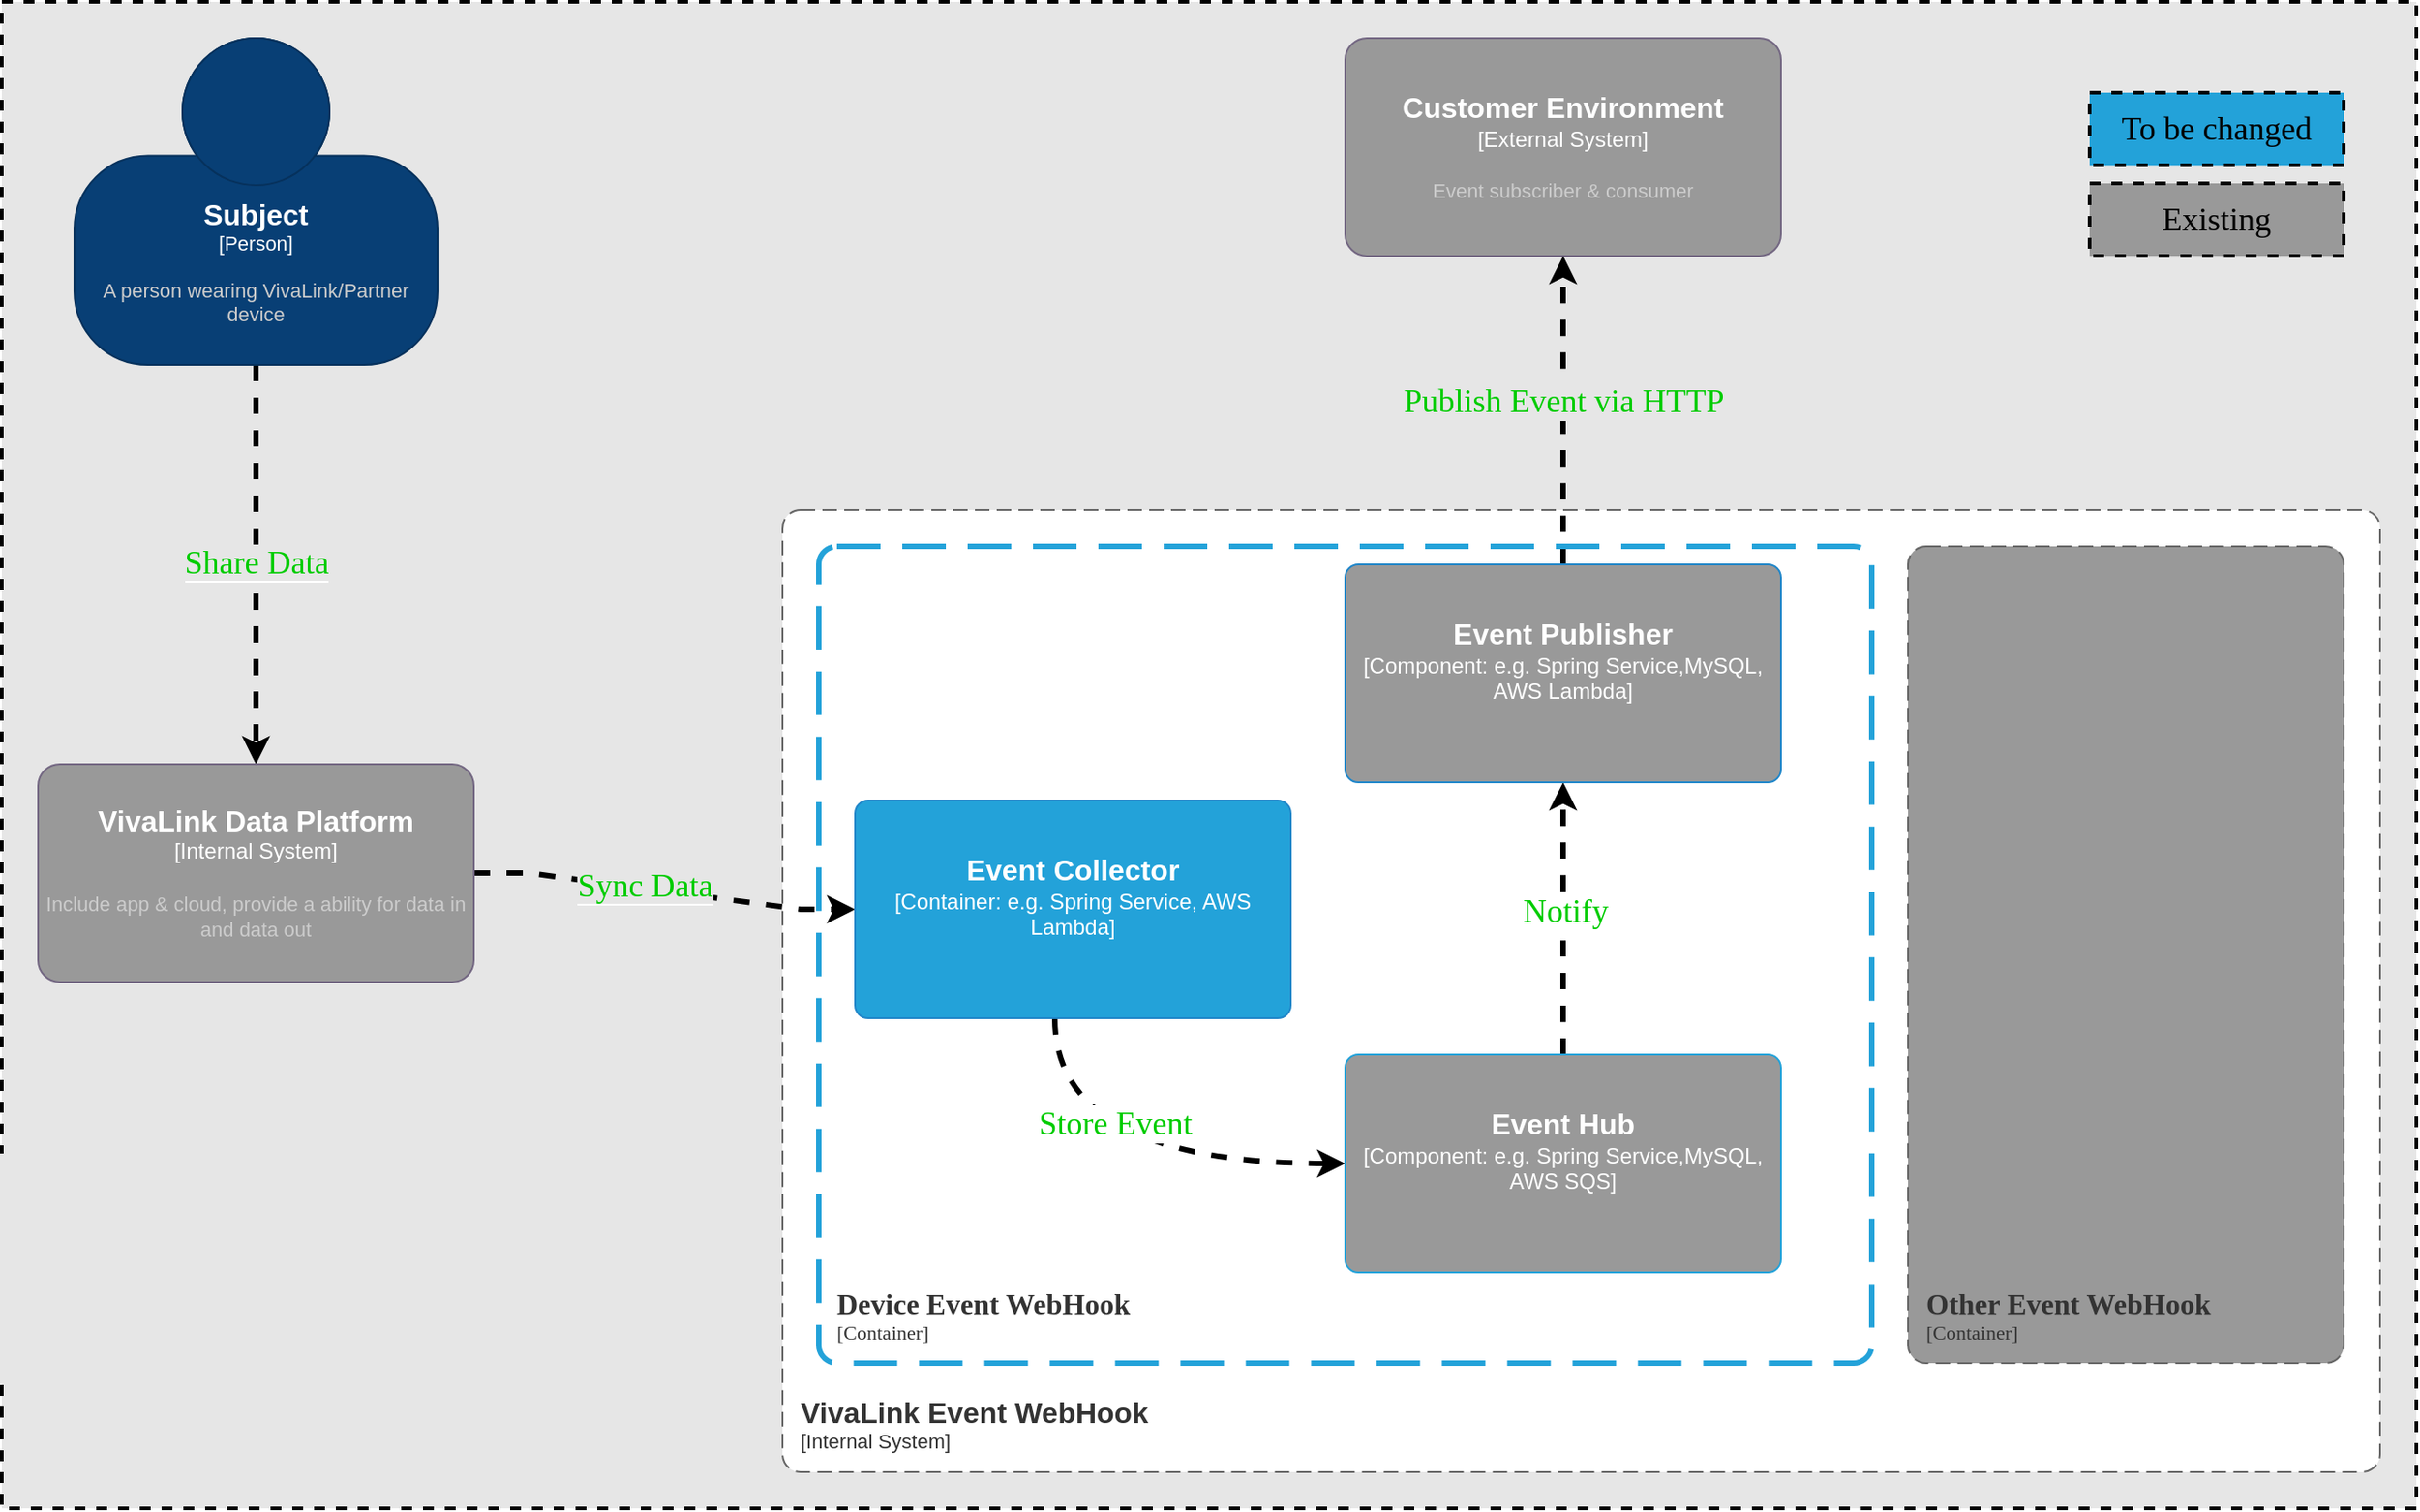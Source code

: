 <mxfile version="20.5.3" type="github">
  <diagram id="m2yf274t8tq8ouvesx9-" name="Page-1">
    <mxGraphModel dx="1426" dy="1963" grid="1" gridSize="10" guides="1" tooltips="1" connect="1" arrows="1" fold="1" page="1" pageScale="1" pageWidth="827" pageHeight="1169" math="0" shadow="0">
      <root>
        <mxCell id="0" />
        <mxCell id="1" parent="0" />
        <mxCell id="TOB8HUzxCa0lJRpBpMYs-30" value="" style="rounded=0;whiteSpace=wrap;html=1;dashed=1;labelBackgroundColor=none;strokeColor=#000000;strokeWidth=2;fontFamily=Comic Sans MS;fontSize=18;fontColor=#000000;fillColor=#E6E6E6;" parent="1" vertex="1">
          <mxGeometry x="30" y="-20" width="1330" height="830" as="geometry" />
        </mxCell>
        <object placeholders="1" c4Name="VivaLink Event WebHook" c4Type="SystemScopeBoundary" c4Application="Internal System" label="&lt;font style=&quot;font-size: 16px&quot;&gt;&lt;b&gt;&lt;div style=&quot;text-align: left&quot;&gt;%c4Name%&lt;/div&gt;&lt;/b&gt;&lt;/font&gt;&lt;div style=&quot;text-align: left&quot;&gt;[%c4Application%]&lt;/div&gt;" id="TOB8HUzxCa0lJRpBpMYs-7">
          <mxCell style="rounded=1;fontSize=11;whiteSpace=wrap;html=1;dashed=1;arcSize=20;fillColor=#FFFFFF;strokeColor=#666666;fontColor=#333333;labelBackgroundColor=none;align=left;verticalAlign=bottom;labelBorderColor=none;spacingTop=0;spacing=10;dashPattern=8 4;metaEdit=1;rotatable=0;perimeter=rectanglePerimeter;noLabel=0;labelPadding=0;allowArrows=0;connectable=0;expand=0;recursiveResize=0;editable=1;pointerEvents=0;absoluteArcSize=1;points=[[0.25,0,0],[0.5,0,0],[0.75,0,0],[1,0.25,0],[1,0.5,0],[1,0.75,0],[0.75,1,0],[0.5,1,0],[0.25,1,0],[0,0.75,0],[0,0.5,0],[0,0.25,0]];" parent="1" vertex="1">
            <mxGeometry x="460" y="260" width="880" height="530" as="geometry" />
          </mxCell>
        </object>
        <mxCell id="TOB8HUzxCa0lJRpBpMYs-12" style="edgeStyle=orthogonalEdgeStyle;rounded=0;orthogonalLoop=1;jettySize=auto;html=1;dashed=1;strokeWidth=3;" parent="1" source="TOB8HUzxCa0lJRpBpMYs-1" target="TOB8HUzxCa0lJRpBpMYs-6" edge="1">
          <mxGeometry relative="1" as="geometry" />
        </mxCell>
        <mxCell id="TOB8HUzxCa0lJRpBpMYs-13" value="&lt;font color=&quot;#00cc00&quot; style=&quot;font-size: 18px; background-color: rgb(230, 230, 230);&quot; face=&quot;Comic Sans MS&quot;&gt;Share Data&lt;/font&gt;" style="edgeLabel;html=1;align=center;verticalAlign=middle;resizable=0;points=[];" parent="TOB8HUzxCa0lJRpBpMYs-12" vertex="1" connectable="0">
          <mxGeometry x="-0.013" relative="1" as="geometry">
            <mxPoint as="offset" />
          </mxGeometry>
        </mxCell>
        <object placeholders="1" c4Name="Subject" c4Type="Person" c4Description="A person wearing VivaLink/Partner device" label="&lt;font style=&quot;font-size: 16px&quot;&gt;&lt;b&gt;%c4Name%&lt;/b&gt;&lt;/font&gt;&lt;div&gt;[%c4Type%]&lt;/div&gt;&lt;br&gt;&lt;div&gt;&lt;font style=&quot;font-size: 11px&quot;&gt;&lt;font color=&quot;#cccccc&quot;&gt;%c4Description%&lt;/font&gt;&lt;/div&gt;" id="TOB8HUzxCa0lJRpBpMYs-1">
          <mxCell style="html=1;fontSize=11;dashed=0;whiteSpace=wrap;fillColor=#083F75;strokeColor=#06315C;fontColor=#ffffff;shape=mxgraph.c4.person2;align=center;metaEdit=1;points=[[0.5,0,0],[1,0.5,0],[1,0.75,0],[0.75,1,0],[0.5,1,0],[0.25,1,0],[0,0.75,0],[0,0.5,0]];resizable=0;" parent="1" vertex="1">
            <mxGeometry x="70" width="200" height="180" as="geometry" />
          </mxCell>
        </object>
        <object placeholders="1" c4Name="Customer Environment" c4Type="External System" c4Description="Event subscriber &amp; consumer" label="&lt;font style=&quot;font-size: 16px&quot;&gt;&lt;b&gt;%c4Name%&lt;/b&gt;&lt;/font&gt;&lt;div&gt;[%c4Type%]&lt;/div&gt;&lt;br&gt;&lt;div&gt;&lt;font style=&quot;font-size: 11px&quot;&gt;&lt;font color=&quot;#cccccc&quot;&gt;%c4Description%&lt;/font&gt;&lt;/div&gt;" id="TOB8HUzxCa0lJRpBpMYs-4">
          <mxCell style="rounded=1;whiteSpace=wrap;html=1;labelBackgroundColor=none;fillColor=#999999;fontColor=#ffffff;align=center;arcSize=10;strokeColor=#736782;metaEdit=1;resizable=0;points=[[0.25,0,0],[0.5,0,0],[0.75,0,0],[1,0.25,0],[1,0.5,0],[1,0.75,0],[0.75,1,0],[0.5,1,0],[0.25,1,0],[0,0.75,0],[0,0.5,0],[0,0.25,0]];" parent="1" vertex="1">
            <mxGeometry x="770" width="240" height="120" as="geometry" />
          </mxCell>
        </object>
        <mxCell id="TOB8HUzxCa0lJRpBpMYs-14" style="edgeStyle=entityRelationEdgeStyle;rounded=0;orthogonalLoop=1;jettySize=auto;html=1;fontColor=#000000;exitX=1;exitY=0.5;exitDx=0;exitDy=0;exitPerimeter=0;dashed=1;strokeWidth=3;" parent="1" source="TOB8HUzxCa0lJRpBpMYs-6" target="TOB8HUzxCa0lJRpBpMYs-9" edge="1">
          <mxGeometry relative="1" as="geometry">
            <mxPoint x="470" y="460" as="targetPoint" />
          </mxGeometry>
        </mxCell>
        <mxCell id="TOB8HUzxCa0lJRpBpMYs-15" value="&lt;font color=&quot;#00cc00&quot; face=&quot;Comic Sans MS&quot; style=&quot;font-size: 18px; background-color: rgb(230, 230, 230);&quot;&gt;Sync Data&lt;/font&gt;" style="edgeLabel;html=1;align=center;verticalAlign=middle;resizable=0;points=[];fontColor=#000000;" parent="TOB8HUzxCa0lJRpBpMYs-14" vertex="1" connectable="0">
          <mxGeometry x="-0.111" y="2" relative="1" as="geometry">
            <mxPoint as="offset" />
          </mxGeometry>
        </mxCell>
        <object placeholders="1" c4Name="VivaLink Data Platform" c4Type="Internal System" c4Description="Include app &amp; cloud, provide a ability for data in and data out" label="&lt;font style=&quot;font-size: 16px&quot;&gt;&lt;b&gt;%c4Name%&lt;/b&gt;&lt;/font&gt;&lt;div&gt;[%c4Type%]&lt;/div&gt;&lt;br&gt;&lt;div&gt;&lt;font style=&quot;font-size: 11px&quot;&gt;&lt;font color=&quot;#cccccc&quot;&gt;%c4Description%&lt;/font&gt;&lt;/div&gt;" id="TOB8HUzxCa0lJRpBpMYs-6">
          <mxCell style="rounded=1;whiteSpace=wrap;html=1;labelBackgroundColor=none;fillColor=#999999;fontColor=#ffffff;align=center;arcSize=10;strokeColor=#736782;metaEdit=1;resizable=0;points=[[0.25,0,0],[0.5,0,0],[0.75,0,0],[1,0.25,0],[1,0.5,0],[1,0.75,0],[0.75,1,0],[0.5,1,0],[0.25,1,0],[0,0.75,0],[0,0.5,0],[0,0.25,0]];" parent="1" vertex="1">
            <mxGeometry x="50" y="400" width="240" height="120" as="geometry" />
          </mxCell>
        </object>
        <mxCell id="TOB8HUzxCa0lJRpBpMYs-18" style="edgeStyle=orthogonalEdgeStyle;rounded=0;orthogonalLoop=1;jettySize=auto;html=1;fontColor=#000000;elbow=vertical;entryX=0;entryY=0.5;entryDx=0;entryDy=0;entryPerimeter=0;curved=1;dashed=1;strokeWidth=3;" parent="1" target="TOB8HUzxCa0lJRpBpMYs-10" edge="1">
          <mxGeometry relative="1" as="geometry">
            <mxPoint x="720" y="640" as="targetPoint" />
            <mxPoint x="610" y="540" as="sourcePoint" />
            <Array as="points">
              <mxPoint x="610" y="620" />
            </Array>
          </mxGeometry>
        </mxCell>
        <mxCell id="TOB8HUzxCa0lJRpBpMYs-19" value="&lt;font color=&quot;#00cc00&quot; style=&quot;font-size: 18px;&quot; face=&quot;Comic Sans MS&quot;&gt;Store Event&lt;/font&gt;" style="edgeLabel;html=1;align=center;verticalAlign=middle;resizable=0;points=[];fontColor=#000000;" parent="TOB8HUzxCa0lJRpBpMYs-18" vertex="1" connectable="0">
          <mxGeometry x="-0.058" y="22" relative="1" as="geometry">
            <mxPoint as="offset" />
          </mxGeometry>
        </mxCell>
        <object placeholders="1" c4Name="Event Collector" c4Type="Container" c4Technology="e.g. Spring Service, AWS Lambda" c4Description="" label="&lt;font style=&quot;font-size: 16px&quot;&gt;&lt;b&gt;%c4Name%&lt;/b&gt;&lt;/font&gt;&lt;div&gt;[%c4Type%: %c4Technology%]&lt;/div&gt;&lt;br&gt;&lt;div&gt;&lt;font style=&quot;font-size: 11px&quot;&gt;%c4Description%&lt;/font&gt;&lt;/div&gt;" id="TOB8HUzxCa0lJRpBpMYs-9">
          <mxCell style="rounded=1;whiteSpace=wrap;html=1;labelBackgroundColor=none;fillColor=#23A2D9;fontColor=#ffffff;align=center;arcSize=6;strokeColor=#2086C9;metaEdit=1;resizable=0;points=[[0.25,0,0],[0.5,0,0],[0.75,0,0],[1,0.25,0],[1,0.5,0],[1,0.75,0],[0.75,1,0],[0.5,1,0],[0.25,1,0],[0,0.75,0],[0,0.5,0],[0,0.25,0]];" parent="1" vertex="1">
            <mxGeometry x="500" y="420" width="240" height="120" as="geometry" />
          </mxCell>
        </object>
        <mxCell id="TOB8HUzxCa0lJRpBpMYs-20" style="edgeStyle=orthogonalEdgeStyle;curved=1;rounded=0;orthogonalLoop=1;jettySize=auto;html=1;exitX=0.5;exitY=0;exitDx=0;exitDy=0;exitPerimeter=0;fontColor=#000000;elbow=vertical;strokeWidth=3;dashed=1;" parent="1" source="TOB8HUzxCa0lJRpBpMYs-10" target="TOB8HUzxCa0lJRpBpMYs-11" edge="1">
          <mxGeometry relative="1" as="geometry" />
        </mxCell>
        <mxCell id="TOB8HUzxCa0lJRpBpMYs-21" value="&lt;font color=&quot;#00cc00&quot; face=&quot;Comic Sans MS&quot; style=&quot;font-size: 18px;&quot;&gt;Notify&lt;/font&gt;" style="edgeLabel;html=1;align=center;verticalAlign=middle;resizable=0;points=[];fontColor=#000000;" parent="TOB8HUzxCa0lJRpBpMYs-20" vertex="1" connectable="0">
          <mxGeometry x="0.053" y="-1" relative="1" as="geometry">
            <mxPoint as="offset" />
          </mxGeometry>
        </mxCell>
        <object placeholders="1" c4Name="Event Hub" c4Type="Component" c4Technology="e.g. Spring Service,MySQL, AWS SQS" c4Description="" label="&lt;font style=&quot;font-size: 16px&quot;&gt;&lt;b&gt;%c4Name%&lt;/b&gt;&lt;/font&gt;&lt;div&gt;[%c4Type%: %c4Technology%]&lt;/div&gt;&lt;br&gt;&lt;div&gt;&lt;font style=&quot;font-size: 11px&quot;&gt;%c4Description%&lt;/font&gt;&lt;/div&gt;" id="TOB8HUzxCa0lJRpBpMYs-10">
          <mxCell style="rounded=1;whiteSpace=wrap;html=1;labelBackgroundColor=none;fillColor=#999999;fontColor=#ffffff;align=center;arcSize=6;strokeColor=#23A2D9;metaEdit=1;resizable=0;points=[[0.25,0,0],[0.5,0,0],[0.75,0,0],[1,0.25,0],[1,0.5,0],[1,0.75,0],[0.75,1,0],[0.5,1,0],[0.25,1,0],[0,0.75,0],[0,0.5,0],[0,0.25,0]];" parent="1" vertex="1">
            <mxGeometry x="770" y="560" width="240" height="120" as="geometry" />
          </mxCell>
        </object>
        <mxCell id="TOB8HUzxCa0lJRpBpMYs-22" style="edgeStyle=orthogonalEdgeStyle;curved=1;rounded=0;orthogonalLoop=1;jettySize=auto;html=1;fontColor=#000000;elbow=vertical;dashed=1;strokeWidth=3;" parent="1" source="TOB8HUzxCa0lJRpBpMYs-11" target="TOB8HUzxCa0lJRpBpMYs-4" edge="1">
          <mxGeometry relative="1" as="geometry" />
        </mxCell>
        <mxCell id="TOB8HUzxCa0lJRpBpMYs-23" value="&lt;font color=&quot;#00cc00&quot; face=&quot;Comic Sans MS&quot; style=&quot;font-size: 18px;&quot;&gt;Publish Event via HTTP&lt;/font&gt;" style="edgeLabel;html=1;align=center;verticalAlign=middle;resizable=0;points=[];fontColor=#000000;labelBackgroundColor=#E6E6E6;" parent="TOB8HUzxCa0lJRpBpMYs-22" vertex="1" connectable="0">
          <mxGeometry x="-0.118" y="-2" relative="1" as="geometry">
            <mxPoint x="-2" y="-15" as="offset" />
          </mxGeometry>
        </mxCell>
        <object placeholders="1" c4Name="Event Publisher" c4Type="Component" c4Technology="e.g. Spring Service,MySQL, AWS Lambda" c4Description="" label="&lt;font style=&quot;font-size: 16px&quot;&gt;&lt;b&gt;%c4Name%&lt;/b&gt;&lt;/font&gt;&lt;div&gt;[%c4Type%: %c4Technology%]&lt;/div&gt;&lt;br&gt;&lt;div&gt;&lt;font style=&quot;font-size: 11px&quot;&gt;%c4Description%&lt;/font&gt;&lt;/div&gt;" id="TOB8HUzxCa0lJRpBpMYs-11">
          <mxCell style="rounded=1;whiteSpace=wrap;html=1;labelBackgroundColor=none;fillColor=#999999;fontColor=#ffffff;align=center;arcSize=6;strokeColor=#2086C9;metaEdit=1;resizable=0;points=[[0.25,0,0],[0.5,0,0],[0.75,0,0],[1,0.25,0],[1,0.5,0],[1,0.75,0],[0.75,1,0],[0.5,1,0],[0.25,1,0],[0,0.75,0],[0,0.5,0],[0,0.25,0]];" parent="1" vertex="1">
            <mxGeometry x="770" y="290" width="240" height="120" as="geometry" />
          </mxCell>
        </object>
        <object placeholders="1" c4Name="Other Event WebHook" c4Type="ContainerScopeBoundary" c4Application="Container" label="&lt;font style=&quot;font-size: 16px&quot;&gt;&lt;b&gt;&lt;div style=&quot;text-align: left&quot;&gt;%c4Name%&lt;/div&gt;&lt;/b&gt;&lt;/font&gt;&lt;div style=&quot;text-align: left&quot;&gt;[%c4Application%]&lt;/div&gt;" id="TOB8HUzxCa0lJRpBpMYs-24">
          <mxCell style="rounded=1;fontSize=11;whiteSpace=wrap;html=1;dashed=1;arcSize=20;fillColor=#999999;strokeColor=#666666;fontColor=#333333;labelBackgroundColor=none;align=left;verticalAlign=bottom;labelBorderColor=none;spacingTop=0;spacing=10;dashPattern=8 4;metaEdit=1;rotatable=0;perimeter=rectanglePerimeter;noLabel=0;labelPadding=0;allowArrows=0;connectable=0;expand=0;recursiveResize=0;editable=1;pointerEvents=0;absoluteArcSize=1;points=[[0.25,0,0],[0.5,0,0],[0.75,0,0],[1,0.25,0],[1,0.5,0],[1,0.75,0],[0.75,1,0],[0.5,1,0],[0.25,1,0],[0,0.75,0],[0,0.5,0],[0,0.25,0]];fontFamily=Comic Sans MS;" parent="1" vertex="1">
            <mxGeometry x="1080" y="280" width="240" height="450" as="geometry" />
          </mxCell>
        </object>
        <object placeholders="1" c4Name="Device Event WebHook" c4Type="ContainerScopeBoundary" c4Application="Container" label="&lt;font style=&quot;font-size: 16px&quot;&gt;&lt;b&gt;&lt;div style=&quot;text-align: left&quot;&gt;%c4Name%&lt;/div&gt;&lt;/b&gt;&lt;/font&gt;&lt;div style=&quot;text-align: left&quot;&gt;[%c4Application%]&lt;/div&gt;" id="TOB8HUzxCa0lJRpBpMYs-25">
          <mxCell style="rounded=1;fontSize=11;whiteSpace=wrap;html=1;dashed=1;arcSize=20;fillColor=none;strokeColor=#23A2D9;fontColor=#333333;labelBackgroundColor=none;align=left;verticalAlign=bottom;labelBorderColor=none;spacingTop=0;spacing=10;dashPattern=8 4;metaEdit=1;rotatable=0;perimeter=rectanglePerimeter;noLabel=0;labelPadding=0;allowArrows=0;connectable=0;expand=0;recursiveResize=0;editable=1;pointerEvents=0;absoluteArcSize=1;points=[[0.25,0,0],[0.5,0,0],[0.75,0,0],[1,0.25,0],[1,0.5,0],[1,0.75,0],[0.75,1,0],[0.5,1,0],[0.25,1,0],[0,0.75,0],[0,0.5,0],[0,0.25,0]];fontFamily=Comic Sans MS;strokeWidth=3;" parent="1" vertex="1">
            <mxGeometry x="480" y="280" width="580" height="450" as="geometry" />
          </mxCell>
        </object>
        <mxCell id="TOB8HUzxCa0lJRpBpMYs-26" value="&lt;font color=&quot;#000000&quot;&gt;To be changed&lt;/font&gt;" style="rounded=0;whiteSpace=wrap;html=1;labelBackgroundColor=none;fontFamily=Comic Sans MS;fontSize=18;fontColor=#00CC00;fillColor=#23A2D9;dashed=1;strokeWidth=2;" parent="1" vertex="1">
          <mxGeometry x="1180" y="30" width="140" height="40" as="geometry" />
        </mxCell>
        <mxCell id="TOB8HUzxCa0lJRpBpMYs-27" value="&lt;font color=&quot;#000000&quot;&gt;Existing&lt;/font&gt;" style="rounded=0;whiteSpace=wrap;html=1;labelBackgroundColor=none;fontFamily=Comic Sans MS;fontSize=18;fontColor=#00CC00;fillColor=#999999;dashed=1;strokeWidth=2;" parent="1" vertex="1">
          <mxGeometry x="1180" y="80" width="140" height="40" as="geometry" />
        </mxCell>
      </root>
    </mxGraphModel>
  </diagram>
</mxfile>
